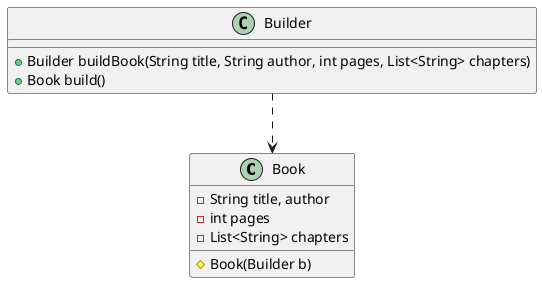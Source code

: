 @startuml
'https://plantuml.com/class-diagram

class Book
{
    - String title, author
    - int pages
    - List<String> chapters
    # Book(Builder b)
}

class Builder {
    + Builder buildBook(String title, String author, int pages, List<String> chapters)
    + Book build()
}

Builder ..> Book

@enduml